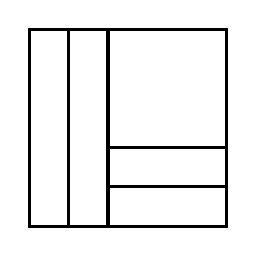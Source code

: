 \begin{tikzpicture}[very thick, scale=.5]
    \draw (0,0) rectangle (1,5);
    \draw (1,0) rectangle (2,5);
    \draw (2,2) rectangle (5,5);
    \draw (2,1) rectangle (5,2);
    \draw (2,0) rectangle (5,1);
\end{tikzpicture}
